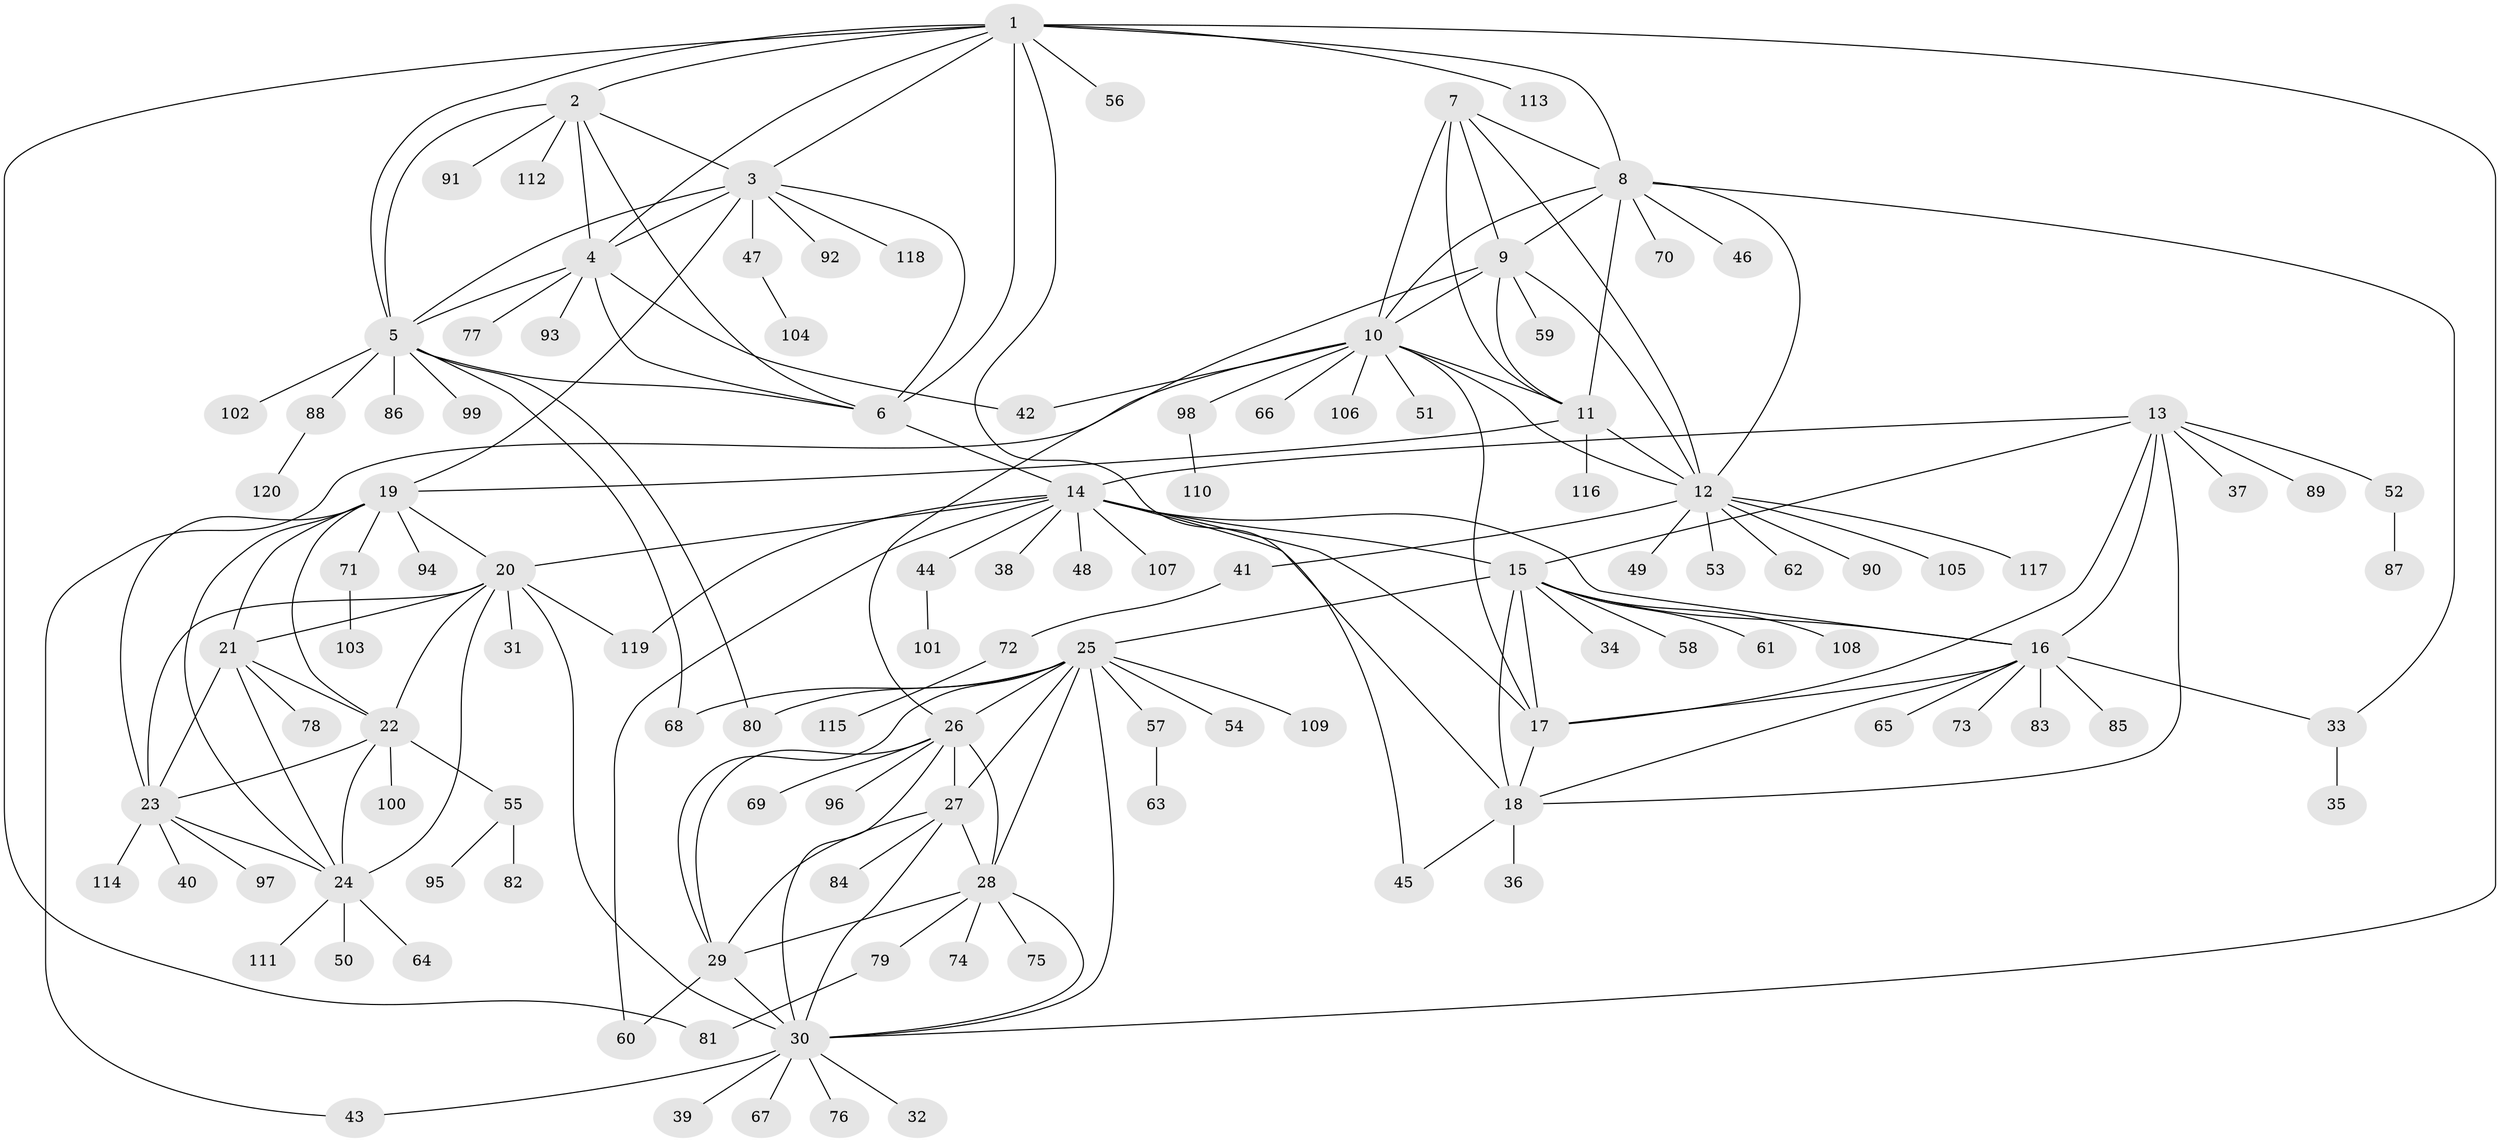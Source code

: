 // coarse degree distribution, {4: 0.08333333333333333, 5: 0.027777777777777776, 3: 0.027777777777777776, 1: 0.7222222222222222, 10: 0.05555555555555555, 7: 0.027777777777777776, 9: 0.027777777777777776, 8: 0.027777777777777776}
// Generated by graph-tools (version 1.1) at 2025/58/03/04/25 21:58:34]
// undirected, 120 vertices, 184 edges
graph export_dot {
graph [start="1"]
  node [color=gray90,style=filled];
  1;
  2;
  3;
  4;
  5;
  6;
  7;
  8;
  9;
  10;
  11;
  12;
  13;
  14;
  15;
  16;
  17;
  18;
  19;
  20;
  21;
  22;
  23;
  24;
  25;
  26;
  27;
  28;
  29;
  30;
  31;
  32;
  33;
  34;
  35;
  36;
  37;
  38;
  39;
  40;
  41;
  42;
  43;
  44;
  45;
  46;
  47;
  48;
  49;
  50;
  51;
  52;
  53;
  54;
  55;
  56;
  57;
  58;
  59;
  60;
  61;
  62;
  63;
  64;
  65;
  66;
  67;
  68;
  69;
  70;
  71;
  72;
  73;
  74;
  75;
  76;
  77;
  78;
  79;
  80;
  81;
  82;
  83;
  84;
  85;
  86;
  87;
  88;
  89;
  90;
  91;
  92;
  93;
  94;
  95;
  96;
  97;
  98;
  99;
  100;
  101;
  102;
  103;
  104;
  105;
  106;
  107;
  108;
  109;
  110;
  111;
  112;
  113;
  114;
  115;
  116;
  117;
  118;
  119;
  120;
  1 -- 2;
  1 -- 3;
  1 -- 4;
  1 -- 5;
  1 -- 6;
  1 -- 8;
  1 -- 30;
  1 -- 45;
  1 -- 56;
  1 -- 81;
  1 -- 113;
  2 -- 3;
  2 -- 4;
  2 -- 5;
  2 -- 6;
  2 -- 91;
  2 -- 112;
  3 -- 4;
  3 -- 5;
  3 -- 6;
  3 -- 19;
  3 -- 47;
  3 -- 92;
  3 -- 118;
  4 -- 5;
  4 -- 6;
  4 -- 42;
  4 -- 77;
  4 -- 93;
  5 -- 6;
  5 -- 68;
  5 -- 80;
  5 -- 86;
  5 -- 88;
  5 -- 99;
  5 -- 102;
  6 -- 14;
  7 -- 8;
  7 -- 9;
  7 -- 10;
  7 -- 11;
  7 -- 12;
  8 -- 9;
  8 -- 10;
  8 -- 11;
  8 -- 12;
  8 -- 33;
  8 -- 46;
  8 -- 70;
  9 -- 10;
  9 -- 11;
  9 -- 12;
  9 -- 26;
  9 -- 59;
  10 -- 11;
  10 -- 12;
  10 -- 17;
  10 -- 42;
  10 -- 43;
  10 -- 51;
  10 -- 66;
  10 -- 98;
  10 -- 106;
  11 -- 12;
  11 -- 19;
  11 -- 116;
  12 -- 41;
  12 -- 49;
  12 -- 53;
  12 -- 62;
  12 -- 90;
  12 -- 105;
  12 -- 117;
  13 -- 14;
  13 -- 15;
  13 -- 16;
  13 -- 17;
  13 -- 18;
  13 -- 37;
  13 -- 52;
  13 -- 89;
  14 -- 15;
  14 -- 16;
  14 -- 17;
  14 -- 18;
  14 -- 20;
  14 -- 38;
  14 -- 44;
  14 -- 48;
  14 -- 60;
  14 -- 107;
  14 -- 119;
  15 -- 16;
  15 -- 17;
  15 -- 18;
  15 -- 25;
  15 -- 34;
  15 -- 58;
  15 -- 61;
  15 -- 108;
  16 -- 17;
  16 -- 18;
  16 -- 33;
  16 -- 65;
  16 -- 73;
  16 -- 83;
  16 -- 85;
  17 -- 18;
  18 -- 36;
  18 -- 45;
  19 -- 20;
  19 -- 21;
  19 -- 22;
  19 -- 23;
  19 -- 24;
  19 -- 71;
  19 -- 94;
  20 -- 21;
  20 -- 22;
  20 -- 23;
  20 -- 24;
  20 -- 30;
  20 -- 31;
  20 -- 119;
  21 -- 22;
  21 -- 23;
  21 -- 24;
  21 -- 78;
  22 -- 23;
  22 -- 24;
  22 -- 55;
  22 -- 100;
  23 -- 24;
  23 -- 40;
  23 -- 97;
  23 -- 114;
  24 -- 50;
  24 -- 64;
  24 -- 111;
  25 -- 26;
  25 -- 27;
  25 -- 28;
  25 -- 29;
  25 -- 30;
  25 -- 54;
  25 -- 57;
  25 -- 68;
  25 -- 80;
  25 -- 109;
  26 -- 27;
  26 -- 28;
  26 -- 29;
  26 -- 30;
  26 -- 69;
  26 -- 96;
  27 -- 28;
  27 -- 29;
  27 -- 30;
  27 -- 84;
  28 -- 29;
  28 -- 30;
  28 -- 74;
  28 -- 75;
  28 -- 79;
  29 -- 30;
  29 -- 60;
  30 -- 32;
  30 -- 39;
  30 -- 43;
  30 -- 67;
  30 -- 76;
  33 -- 35;
  41 -- 72;
  44 -- 101;
  47 -- 104;
  52 -- 87;
  55 -- 82;
  55 -- 95;
  57 -- 63;
  71 -- 103;
  72 -- 115;
  79 -- 81;
  88 -- 120;
  98 -- 110;
}
